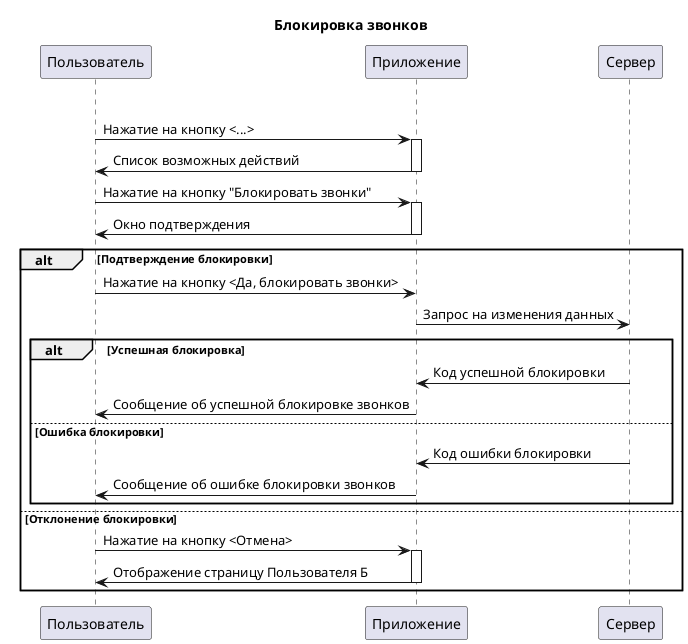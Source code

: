 @startuml
title Блокировка звонков

alt Стандартная блокировка звонков

    Пользователь->Приложение: Нажатие на кнопку <...>
    activate Приложение
    Приложение->Пользователь: Список возможных действий
    deactivate Приложение
    Пользователь->Приложение: Нажатие на кнопку "Блокировать звонки"
    activate Приложение
    Приложение->Пользователь: Окно подтверждения
    deactivate Приложение

    alt Подтверждение блокировки
        Пользователь->Приложение: Нажатие на кнопку <Да, блокировать звонки>

        Приложение->Сервер: Запрос на изменения данных

        alt Успешная блокировка

            Сервер->Приложение: Код успешной блокировки
            Приложение->Пользователь: Сообщение об успешной блокировке звонков

        else Ошибка блокировки

            Сервер->Приложение: Код ошибки блокировки
            Приложение->Пользователь: Сообщение об ошибке блокировки звонков

        end
    else Отклонение блокировки
        Пользователь->Приложение: Нажатие на кнопку <Отмена>
        activate Приложение
        Приложение->Пользователь: Отображение страницу Пользователя Б
        deactivate Приложение
    end
@enduml